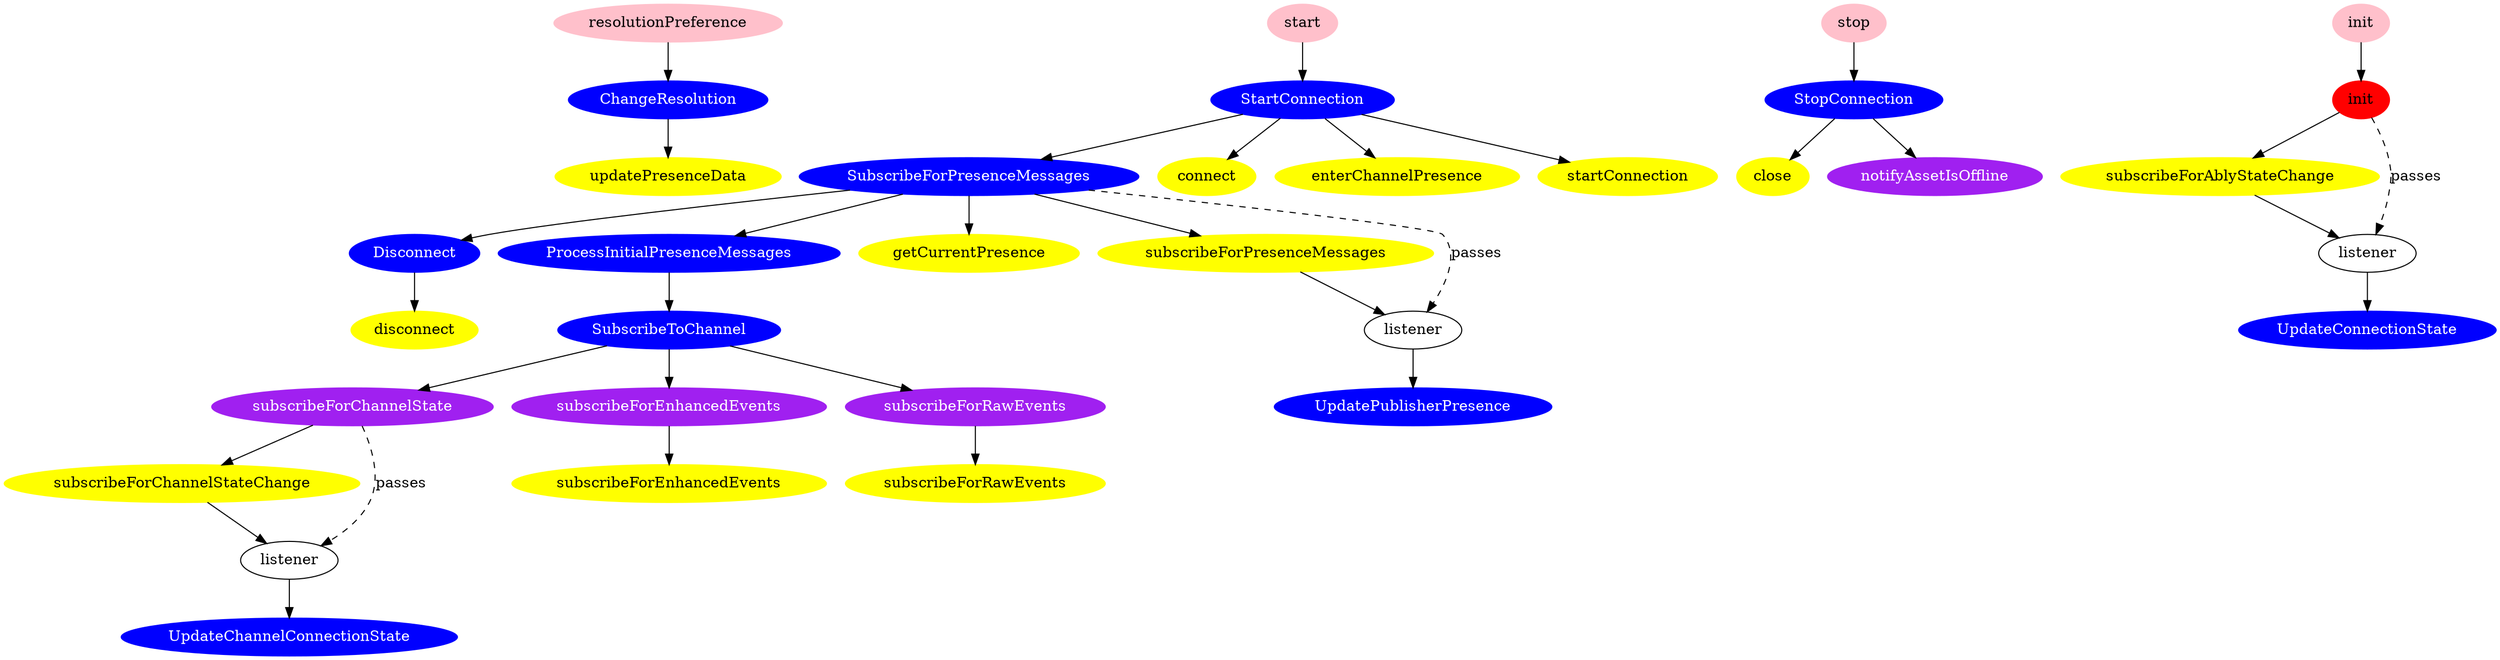 digraph {
  subgraph workers {
    label = "Workers";
    node [style=filled, color=blue, fontcolor=white];

    // This is a list of all of the workers in the subscriber SDK
    ChangeResolution;
    Disconnect;
    ProcessInitialPresenceMessages;
    StartConnection;
    StopConnection;
    SubscribeForPresenceMessages;
    SubscribeToChannel;
    UpdateChannelConnectionState;
    UpdateConnectionState;
    UpdatePublisherPresence;
  }

  subgraph ably_wrapper {
    label = "Ably wrapper";
    node [style=filled, color=yellow];

    close;
    connect;
    disconnect;
    enterChannelPresence;
    getCurrentPresence;
    startConnection;
    subscribeForPresenceMessages;
    updatePresenceData;
    subscribeForAblyStateChange;
    subscribeForChannelStateChange;
    ably_subscribeForEnhancedEvents [label = "subscribeForEnhancedEvents"];
    ably_subscribeForRawEvents [label = "subscribeForRawEvents"];
  }

  subgraph ably_wrapper_listeners {
    node [label="listener"]

    /* This is a list of all of the listeners passed to the Ably wrapper (except for the ones where the listener does not trigger a behaviour that this graph is interested in.)
     *
     * These nodes are given names like listener_<caller_name>__<called_name>.
     */

    listener_SubscribeForPresenceMessages__subscribeForPresenceMessages;
    listener_CoreSubscriber_init__subscribeForAblyStateChange;
    listener_subscribeForChannelState__subscribeForChannelStateChange;
  }

  subgraph CoreSubscriber_public_methods {
    label = "CoreSubscriber public methods";
    node [style=filled, color=red];

    CoreSubscriber_init [label = "init"];
  }

  subgraph DefaultSubscriber_public_methods {
    label = "DefaultSubscriber public methods";
    node [style=filled, color=pink];

    DefaultSubscriber_init [label = "init"];
    start;
    resolutionPreference;
    stop;
  }

  subgraph CoreSubscriber_SubscriberInteractor {
    label = "CoreSubscriber’s implementation of SubscriberInteractor"
    node [style=filled, color=purple, fontcolor=white];

    notifyAssetIsOffline;
    subscribeForChannelState;
    subscribeForEnhancedEvents;
    subscribeForRawEvents;
  }

  // Workers posted by workers

  ProcessInitialPresenceMessages -> SubscribeToChannel;

  StartConnection -> SubscribeForPresenceMessages;

  SubscribeForPresenceMessages -> Disconnect;
  SubscribeForPresenceMessages -> ProcessInitialPresenceMessages;

  // Ably wrapper methods called by workers

  ChangeResolution -> updatePresenceData;

  Disconnect -> disconnect;

  StartConnection -> connect;
  StartConnection -> enterChannelPresence;
  StartConnection -> startConnection;

  StopConnection -> close;

  SubscribeForPresenceMessages -> getCurrentPresence;
  SubscribeForPresenceMessages -> subscribeForPresenceMessages;

  // SubscriberInteractor methods called by workers

  StopConnection -> notifyAssetIsOffline;

  SubscribeToChannel -> subscribeForChannelState;
  SubscribeToChannel -> subscribeForEnhancedEvents;
  SubscribeToChannel -> subscribeForRawEvents;

  // DefaultSubscriber called methods

  DefaultSubscriber_init -> CoreSubscriber_init;

  // DefaultSubscriber enqueued workers (by calling core.enqueue)

  start -> StartConnection;
  resolutionPreference -> ChangeResolution;
  stop -> StopConnection;

  // Ably wrapper methods called by CoreSubscriber

  CoreSubscriber_init -> subscribeForAblyStateChange;
  subscribeForChannelState -> subscribeForChannelStateChange;
  subscribeForEnhancedEvents -> ably_subscribeForEnhancedEvents;
  subscribeForRawEvents -> ably_subscribeForRawEvents;

  // Methods that pass listeners

  SubscribeForPresenceMessages -> listener_SubscribeForPresenceMessages__subscribeForPresenceMessages [label = "passes", style = "dashed"];
  CoreSubscriber_init -> listener_CoreSubscriber_init__subscribeForAblyStateChange [label = "passes", style = "dashed"];
  subscribeForChannelState -> listener_subscribeForChannelState__subscribeForChannelStateChange [label = "passes", style = "dashed"];

  // Methods that call listeners

  subscribeForPresenceMessages -> listener_SubscribeForPresenceMessages__subscribeForPresenceMessages;
  subscribeForAblyStateChange -> listener_CoreSubscriber_init__subscribeForAblyStateChange;
  subscribeForChannelStateChange -> listener_subscribeForChannelState__subscribeForChannelStateChange;

  // Actions performed in listeners

  listener_SubscribeForPresenceMessages__subscribeForPresenceMessages -> UpdatePublisherPresence;
  listener_CoreSubscriber_init__subscribeForAblyStateChange -> UpdateConnectionState
  listener_subscribeForChannelState__subscribeForChannelStateChange -> UpdateChannelConnectionState
}
